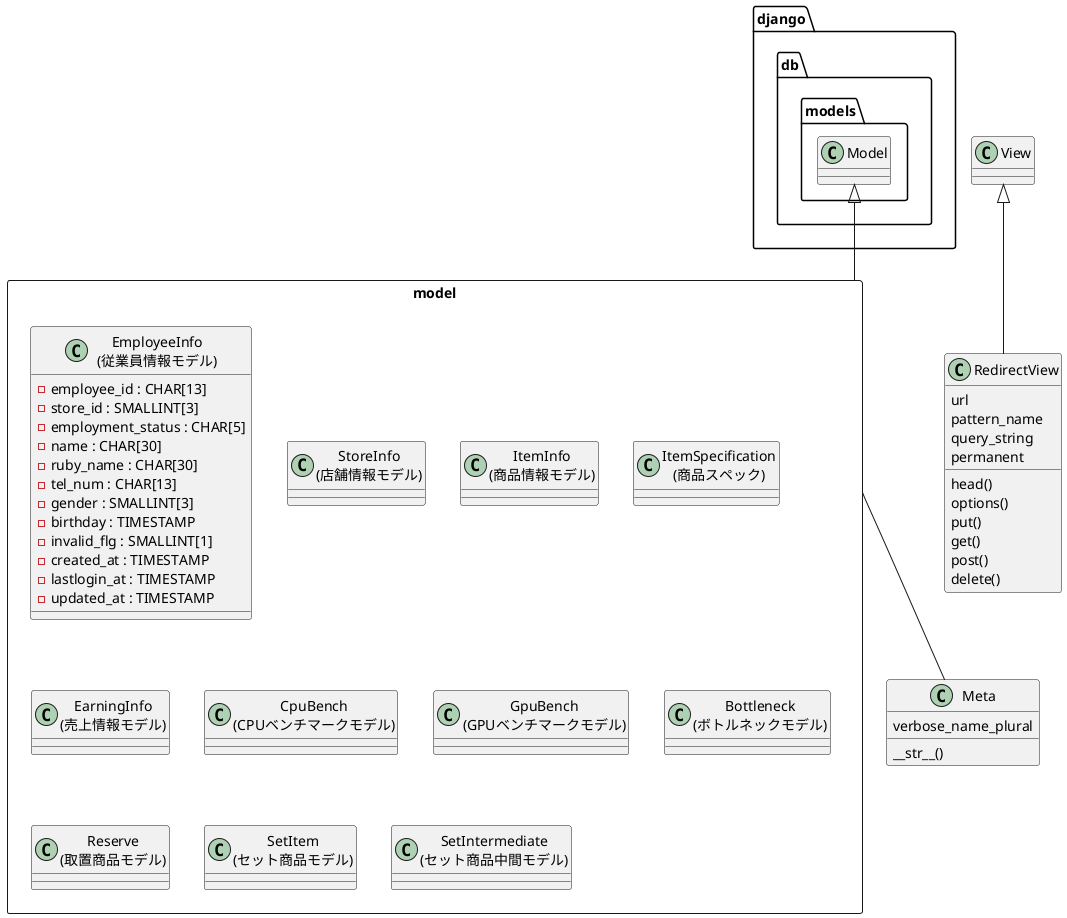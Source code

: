 @startuml 仮作成
' package "アカウント"{
'     class "（ログイン）"
' }

class "View"
package model <<Rectangle>> {
    ' Django でモデルがなにを継承しているのかを検索する。
    class "EmployeeInfo\n(従業員情報モデル)" as 従業員情報モデル
    class "StoreInfo\n(店舗情報モデル)" as 店舗情報モデル
    class "ItemInfo\n(商品情報モデル)" as 商品情報モデル
    class "ItemSpecification\n(商品スペック)" as 商品スペック
    class "EarningInfo\n(売上情報モデル)" as 売上情報モデル
    class "CpuBench\n(CPUベンチマークモデル)" as CPUベンチマークモデル
    class "GpuBench\n(GPUベンチマークモデル)" as GPUベンチマークモデル
    class "Bottleneck\n(ボトルネックモデル)" as ボトルネックモデル
    class "Reserve\n(取置商品モデル)" as 取置商品モデル
    class "SetItem\n(セット商品モデル)" as セット商品モデル
    class "SetIntermediate\n(セット商品中間モデル)" as セット商品中間モデル
}
package "django.db.models"{
    class Model
}
class Meta


' サンプル属性
Meta : verbose_name_plural
Meta : __str__()
' サンプル属性
RedirectView : url
RedirectView : pattern_name
RedirectView : query_string
RedirectView : permanent
RedirectView : head()
RedirectView : options()
RedirectView : put()
RedirectView : get()
RedirectView : post()
RedirectView : delete()

' モデル属性
従業員情報モデル : -employee_id : CHAR[13]
従業員情報モデル : -store_id : SMALLINT[3]
従業員情報モデル : -employment_status : CHAR[5]
従業員情報モデル : -name : CHAR[30]
従業員情報モデル : -ruby_name : CHAR[30]
従業員情報モデル : -tel_num : CHAR[13]
従業員情報モデル : -gender : SMALLINT[3]
従業員情報モデル : -birthday : TIMESTAMP
従業員情報モデル : -invalid_flg : SMALLINT[1]
従業員情報モデル : -created_at : TIMESTAMP
従業員情報モデル : -lastlogin_at : TIMESTAMP
従業員情報モデル : -updated_at : TIMESTAMP





View <|-- RedirectView
Model <|-- model
model -- Meta




@enduml